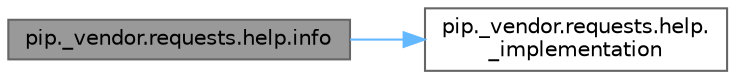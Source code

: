 digraph "pip._vendor.requests.help.info"
{
 // LATEX_PDF_SIZE
  bgcolor="transparent";
  edge [fontname=Helvetica,fontsize=10,labelfontname=Helvetica,labelfontsize=10];
  node [fontname=Helvetica,fontsize=10,shape=box,height=0.2,width=0.4];
  rankdir="LR";
  Node1 [id="Node000001",label="pip._vendor.requests.help.info",height=0.2,width=0.4,color="gray40", fillcolor="grey60", style="filled", fontcolor="black",tooltip=" "];
  Node1 -> Node2 [id="edge1_Node000001_Node000002",color="steelblue1",style="solid",tooltip=" "];
  Node2 [id="Node000002",label="pip._vendor.requests.help.\l_implementation",height=0.2,width=0.4,color="grey40", fillcolor="white", style="filled",URL="$namespacepip_1_1__vendor_1_1requests_1_1help.html#a027805175d34ad0bc61e36b51b49897e",tooltip=" "];
}
